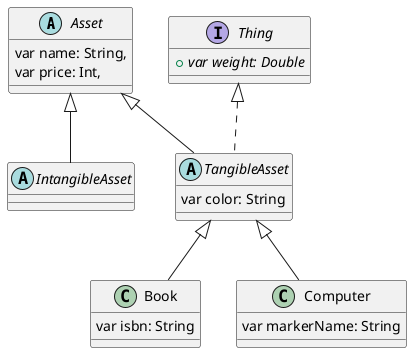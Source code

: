 @startuml
'https://plantuml.com/class-diagram

abstract class Asset {
    var name: String,
    var price: Int,
}

abstract class IntangibleAsset extends Asset {}

abstract class TangibleAsset extends Asset implements Thing {
    var color: String
}

class Book extends TangibleAsset {
    var isbn: String
}

class Computer extends TangibleAsset {
    var markerName: String
}

interface Thing {
    '인터페이스는 필드를 갖지 않음 / 생김새가 그럴뿐 getter, setter가 함축됨
    'double getWeight();
    'void setWeight(double weight);
    {abstract} + var weight: Double
}

@enduml